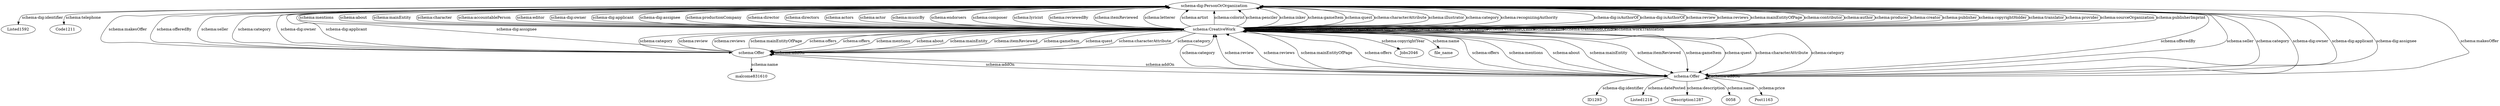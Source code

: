 digraph {
  Listed1592 [type=attribute_name,label=Listed1592]
  "schema-dig:PersonOrOrganization1" [type=class_uri,label="schema-dig:PersonOrOrganization"]
  Code1211 [type=attribute_name,label=Code1211]
  Jobs2046 [type=attribute_name,label=Jobs2046]
  "schema:CreativeWork1" [type=class_uri,label="schema:CreativeWork"]
  file_name [type=attribute_name,label=file_name]
  ID1293 [type=attribute_name,label=ID1293]
  "schema:Offer1" [type=class_uri,label="schema:Offer"]
  Listed1218 [type=attribute_name,label=Listed1218]
  Description1287 [type=attribute_name,label=Description1287]
  "0058" [type=attribute_name,label="0058"]
  Post1163 [type=attribute_name,label=Post1163]
  malcome831610 [type=attribute_name,label=malcome831610]
  "schema:Offer2" [type=class_uri,label="schema:Offer"]
  "schema-dig:PersonOrOrganization1" -> Listed1592 [label="schema-dig:identifier",type=st_property_uri]
  "schema-dig:PersonOrOrganization1" -> Code1211 [label="schema:telephone",type=st_property_uri]
  "schema:CreativeWork1" -> Jobs2046 [label="schema:copyrightYear",type=st_property_uri]
  "schema:CreativeWork1" -> file_name [label="schema:name",type=st_property_uri]
  "schema:Offer1" -> ID1293 [label="schema-dig:identifier",type=st_property_uri]
  "schema:Offer1" -> Listed1218 [label="schema:datePosted",type=st_property_uri]
  "schema:Offer1" -> Description1287 [label="schema:description",type=st_property_uri]
  "schema:Offer1" -> "0058" [label="schema:name",type=st_property_uri]
  "schema:Offer1" -> Post1163 [label="schema:price",type=st_property_uri]
  "schema:Offer2" -> malcome831610 [label="schema:name",type=st_property_uri]
  "schema-dig:PersonOrOrganization1" -> "schema:CreativeWork1" [label="schema-dig:isAuthorOf",type=direct_property_uri,weight=100]
  "schema:CreativeWork1" -> "schema:CreativeWork1" [label="schema:hasPart",type=direct_property_uri,weight=100]
  "schema:CreativeWork1" -> "schema:CreativeWork1" [label="schema:isPartOf",type=direct_property_uri,weight=100]
  "schema:CreativeWork1" -> "schema:CreativeWork1" [label="schema-dig:isAbstractPartOf",type=direct_property_uri,weight=100]
  "schema:CreativeWork1" -> "schema:CreativeWork1" [label="schema-dig:isCitationOf",type=direct_property_uri,weight=100]
  "schema:CreativeWork1" -> "schema:CreativeWork1" [label="schema:citation",type=direct_property_uri,weight=100]
  "schema:CreativeWork1" -> "schema:CreativeWork1" [label="schema:workExample",type=direct_property_uri,weight=100]
  "schema:CreativeWork1" -> "schema:CreativeWork1" [label="schema:exampleOfWork",type=direct_property_uri,weight=100]
  "schema:CreativeWork1" -> "schema:CreativeWork1" [label="schema:license",type=direct_property_uri,weight=100]
  "schema:CreativeWork1" -> "schema:CreativeWork1" [label="schema:translationOfWork",type=direct_property_uri,weight=100]
  "schema:CreativeWork1" -> "schema:CreativeWork1" [label="schema:workTranslation",type=direct_property_uri,weight=100]
  "schema:CreativeWork1" -> "schema:Offer1" [label="schema:offers",type=direct_property_uri,weight=100]
  "schema:CreativeWork1" -> "schema:Offer2" [label="schema:offers",type=direct_property_uri,weight=100]
  "schema:Offer1" -> "schema:Offer1" [label="schema:addOn",type=direct_property_uri,weight=100]
  "schema:Offer1" -> "schema:Offer2" [label="schema:addOn",type=direct_property_uri,weight=100]
  "schema:Offer2" -> "schema:Offer1" [label="schema:addOn",type=direct_property_uri,weight=100]
  "schema:Offer2" -> "schema:Offer2" [label="schema:addOn",type=direct_property_uri,weight=100]
  "schema-dig:PersonOrOrganization1" -> "schema:CreativeWork1" [label="schema-dig:isAuthorOf",type=inherited,weight=300]
  "schema-dig:PersonOrOrganization1" -> "schema:CreativeWork1" [label="schema:review",type=inherited,weight=300]
  "schema-dig:PersonOrOrganization1" -> "schema:CreativeWork1" [label="schema:reviews",type=inherited,weight=300]
  "schema-dig:PersonOrOrganization1" -> "schema:CreativeWork1" [label="schema:mainEntityOfPage",type=inherited,weight=300]
  "schema-dig:PersonOrOrganization1" -> "schema:Offer1" [label="schema:makesOffer",type=inherited,weight=300]
  "schema-dig:PersonOrOrganization1" -> "schema:Offer2" [label="schema:makesOffer",type=inherited,weight=300]
  "schema:CreativeWork1" -> "schema-dig:PersonOrOrganization1" [label="schema:contributor",type=inherited,weight=300]
  "schema:CreativeWork1" -> "schema-dig:PersonOrOrganization1" [label="schema:author",type=inherited,weight=300]
  "schema:CreativeWork1" -> "schema-dig:PersonOrOrganization1" [label="schema:producer",type=inherited,weight=300]
  "schema:CreativeWork1" -> "schema-dig:PersonOrOrganization1" [label="schema:creator",type=inherited,weight=300]
  "schema:CreativeWork1" -> "schema-dig:PersonOrOrganization1" [label="schema:publisher",type=inherited,weight=300]
  "schema:CreativeWork1" -> "schema-dig:PersonOrOrganization1" [label="schema:copyrightHolder",type=inherited,weight=300]
  "schema:CreativeWork1" -> "schema-dig:PersonOrOrganization1" [label="schema:translator",type=inherited,weight=300]
  "schema:CreativeWork1" -> "schema-dig:PersonOrOrganization1" [label="schema:provider",type=inherited,weight=300]
  "schema:CreativeWork1" -> "schema-dig:PersonOrOrganization1" [label="schema:sourceOrganization",type=inherited,weight=300]
  "schema:CreativeWork1" -> "schema-dig:PersonOrOrganization1" [label="schema:publisherImprint",type=inherited,weight=300]
  "schema:CreativeWork1" -> "schema-dig:PersonOrOrganization1" [label="schema:mentions",type=inherited,weight=300]
  "schema:CreativeWork1" -> "schema-dig:PersonOrOrganization1" [label="schema:about",type=inherited,weight=300]
  "schema:CreativeWork1" -> "schema-dig:PersonOrOrganization1" [label="schema:mainEntity",type=inherited,weight=300]
  "schema:CreativeWork1" -> "schema-dig:PersonOrOrganization1" [label="schema:character",type=inherited,weight=300]
  "schema:CreativeWork1" -> "schema-dig:PersonOrOrganization1" [label="schema:accountablePerson",type=inherited,weight=300]
  "schema:CreativeWork1" -> "schema-dig:PersonOrOrganization1" [label="schema:editor",type=inherited,weight=300]
  "schema:CreativeWork1" -> "schema-dig:PersonOrOrganization1" [label="schema-dig:owner",type=inherited,weight=300]
  "schema:CreativeWork1" -> "schema-dig:PersonOrOrganization1" [label="schema-dig:applicant",type=inherited,weight=300]
  "schema:CreativeWork1" -> "schema-dig:PersonOrOrganization1" [label="schema-dig:assignee",type=inherited,weight=300]
  "schema:CreativeWork1" -> "schema-dig:PersonOrOrganization1" [label="schema:productionCompany",type=inherited,weight=300]
  "schema:CreativeWork1" -> "schema-dig:PersonOrOrganization1" [label="schema:director",type=inherited,weight=300]
  "schema:CreativeWork1" -> "schema-dig:PersonOrOrganization1" [label="schema:directors",type=inherited,weight=300]
  "schema:CreativeWork1" -> "schema-dig:PersonOrOrganization1" [label="schema:actors",type=inherited,weight=300]
  "schema:CreativeWork1" -> "schema-dig:PersonOrOrganization1" [label="schema:actor",type=inherited,weight=300]
  "schema:CreativeWork1" -> "schema-dig:PersonOrOrganization1" [label="schema:musicBy",type=inherited,weight=300]
  "schema:CreativeWork1" -> "schema-dig:PersonOrOrganization1" [label="schema:endorsers",type=inherited,weight=300]
  "schema:CreativeWork1" -> "schema-dig:PersonOrOrganization1" [label="schema:composer",type=inherited,weight=300]
  "schema:CreativeWork1" -> "schema-dig:PersonOrOrganization1" [label="schema:lyricist",type=inherited,weight=300]
  "schema:CreativeWork1" -> "schema-dig:PersonOrOrganization1" [label="schema:reviewedBy",type=inherited,weight=300]
  "schema:CreativeWork1" -> "schema-dig:PersonOrOrganization1" [label="schema:itemReviewed",type=inherited,weight=300]
  "schema:CreativeWork1" -> "schema-dig:PersonOrOrganization1" [label="schema:letterer",type=inherited,weight=300]
  "schema:CreativeWork1" -> "schema-dig:PersonOrOrganization1" [label="schema:artist",type=inherited,weight=300]
  "schema:CreativeWork1" -> "schema-dig:PersonOrOrganization1" [label="schema:colorist",type=inherited,weight=300]
  "schema:CreativeWork1" -> "schema-dig:PersonOrOrganization1" [label="schema:penciler",type=inherited,weight=300]
  "schema:CreativeWork1" -> "schema-dig:PersonOrOrganization1" [label="schema:inker",type=inherited,weight=300]
  "schema:CreativeWork1" -> "schema-dig:PersonOrOrganization1" [label="schema:gameItem",type=inherited,weight=300]
  "schema:CreativeWork1" -> "schema-dig:PersonOrOrganization1" [label="schema:quest",type=inherited,weight=300]
  "schema:CreativeWork1" -> "schema-dig:PersonOrOrganization1" [label="schema:characterAttribute",type=inherited,weight=300]
  "schema:CreativeWork1" -> "schema-dig:PersonOrOrganization1" [label="schema:illustrator",type=inherited,weight=300]
  "schema:CreativeWork1" -> "schema-dig:PersonOrOrganization1" [label="schema:category",type=inherited,weight=300]
  "schema:CreativeWork1" -> "schema-dig:PersonOrOrganization1" [label="schema:recognizingAuthority",type=inherited,weight=300]
  "schema:CreativeWork1" -> "schema:Offer1" [label="schema:offers",type=inherited,weight=300]
  "schema:CreativeWork1" -> "schema:Offer2" [label="schema:offers",type=inherited,weight=300]
  "schema:CreativeWork1" -> "schema:Offer1" [label="schema:mentions",type=inherited,weight=300]
  "schema:CreativeWork1" -> "schema:Offer2" [label="schema:mentions",type=inherited,weight=300]
  "schema:CreativeWork1" -> "schema:Offer1" [label="schema:about",type=inherited,weight=300]
  "schema:CreativeWork1" -> "schema:Offer2" [label="schema:about",type=inherited,weight=300]
  "schema:CreativeWork1" -> "schema:Offer1" [label="schema:mainEntity",type=inherited,weight=300]
  "schema:CreativeWork1" -> "schema:Offer2" [label="schema:mainEntity",type=inherited,weight=300]
  "schema:CreativeWork1" -> "schema:Offer1" [label="schema:itemReviewed",type=inherited,weight=300]
  "schema:CreativeWork1" -> "schema:Offer2" [label="schema:itemReviewed",type=inherited,weight=300]
  "schema:CreativeWork1" -> "schema:Offer1" [label="schema:gameItem",type=inherited,weight=300]
  "schema:CreativeWork1" -> "schema:Offer2" [label="schema:gameItem",type=inherited,weight=300]
  "schema:CreativeWork1" -> "schema:Offer1" [label="schema:quest",type=inherited,weight=300]
  "schema:CreativeWork1" -> "schema:Offer2" [label="schema:quest",type=inherited,weight=300]
  "schema:CreativeWork1" -> "schema:Offer1" [label="schema:characterAttribute",type=inherited,weight=300]
  "schema:CreativeWork1" -> "schema:Offer2" [label="schema:characterAttribute",type=inherited,weight=300]
  "schema:CreativeWork1" -> "schema:Offer1" [label="schema:category",type=inherited,weight=300]
  "schema:CreativeWork1" -> "schema:Offer2" [label="schema:category",type=inherited,weight=300]
  "schema:Offer1" -> "schema-dig:PersonOrOrganization1" [label="schema:offeredBy",type=inherited,weight=300]
  "schema:Offer2" -> "schema-dig:PersonOrOrganization1" [label="schema:offeredBy",type=inherited,weight=300]
  "schema:Offer1" -> "schema-dig:PersonOrOrganization1" [label="schema:seller",type=inherited,weight=300]
  "schema:Offer2" -> "schema-dig:PersonOrOrganization1" [label="schema:seller",type=inherited,weight=300]
  "schema:Offer1" -> "schema-dig:PersonOrOrganization1" [label="schema:category",type=inherited,weight=300]
  "schema:Offer2" -> "schema-dig:PersonOrOrganization1" [label="schema:category",type=inherited,weight=300]
  "schema:Offer1" -> "schema-dig:PersonOrOrganization1" [label="schema-dig:owner",type=inherited,weight=300]
  "schema:Offer2" -> "schema-dig:PersonOrOrganization1" [label="schema-dig:owner",type=inherited,weight=300]
  "schema:Offer1" -> "schema-dig:PersonOrOrganization1" [label="schema-dig:applicant",type=inherited,weight=300]
  "schema:Offer2" -> "schema-dig:PersonOrOrganization1" [label="schema-dig:applicant",type=inherited,weight=300]
  "schema:Offer1" -> "schema-dig:PersonOrOrganization1" [label="schema-dig:assignee",type=inherited,weight=300]
  "schema:Offer2" -> "schema-dig:PersonOrOrganization1" [label="schema-dig:assignee",type=inherited,weight=300]
  "schema:Offer1" -> "schema:CreativeWork1" [label="schema:category",type=inherited,weight=300]
  "schema:Offer2" -> "schema:CreativeWork1" [label="schema:category",type=inherited,weight=300]
  "schema:Offer1" -> "schema:CreativeWork1" [label="schema:review",type=inherited,weight=300]
  "schema:Offer2" -> "schema:CreativeWork1" [label="schema:review",type=inherited,weight=300]
  "schema:Offer1" -> "schema:CreativeWork1" [label="schema:reviews",type=inherited,weight=300]
  "schema:Offer2" -> "schema:CreativeWork1" [label="schema:reviews",type=inherited,weight=300]
  "schema:Offer1" -> "schema:CreativeWork1" [label="schema:mainEntityOfPage",type=inherited,weight=300]
  "schema:Offer2" -> "schema:CreativeWork1" [label="schema:mainEntityOfPage",type=inherited,weight=300]
}
